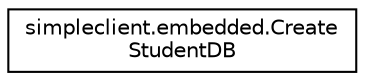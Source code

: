 digraph "Graphical Class Hierarchy"
{
  edge [fontname="Helvetica",fontsize="10",labelfontname="Helvetica",labelfontsize="10"];
  node [fontname="Helvetica",fontsize="10",shape=record];
  rankdir="LR";
  Node0 [label="simpleclient.embedded.Create\lStudentDB",height=0.2,width=0.4,color="black", fillcolor="white", style="filled",URL="$classsimpleclient_1_1embedded_1_1CreateStudentDB.html"];
}
